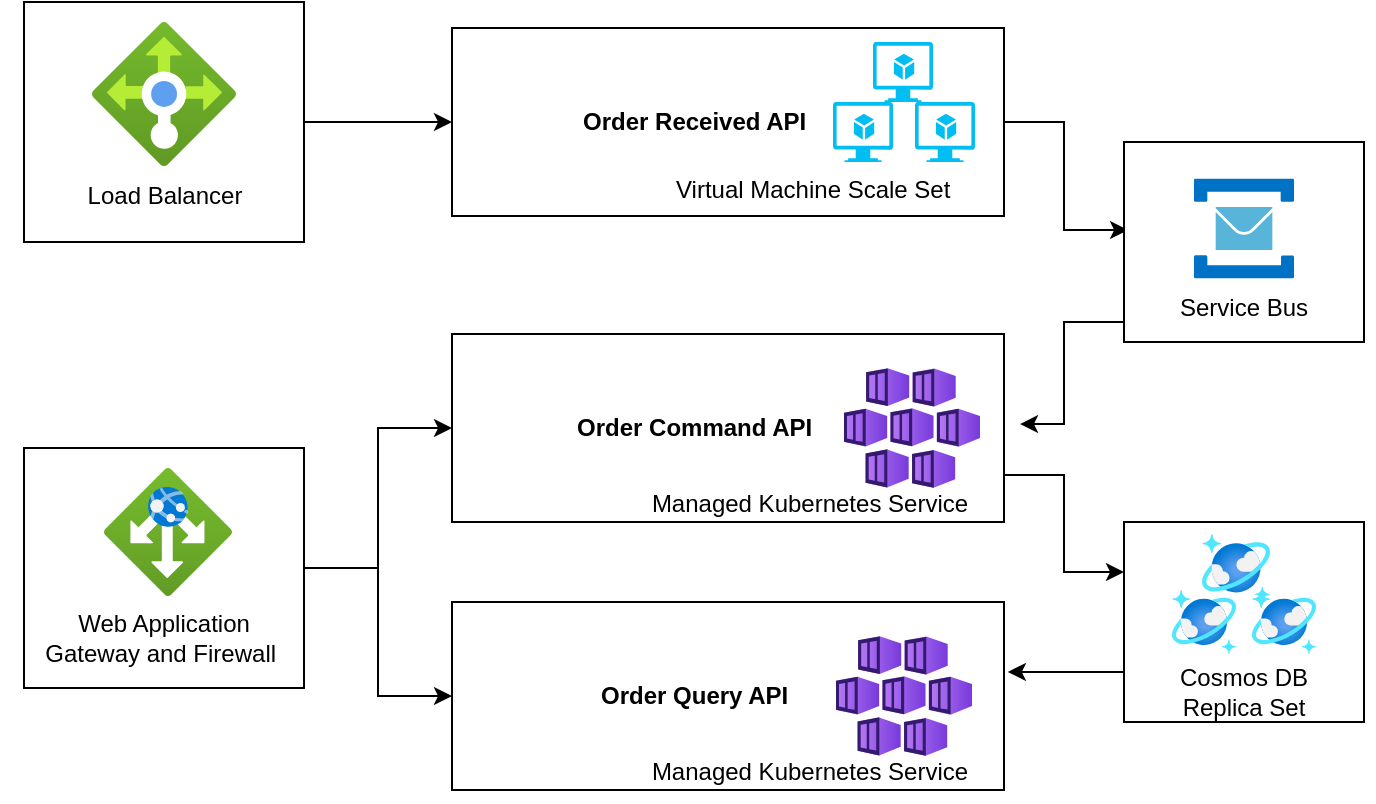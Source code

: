 <mxfile version="22.0.8" type="github">
  <diagram name="Page-1" id="RzCiEBjRraIQC5C2OHAX">
    <mxGraphModel dx="1434" dy="758" grid="1" gridSize="10" guides="1" tooltips="1" connect="1" arrows="1" fold="1" page="1" pageScale="1" pageWidth="827" pageHeight="1169" math="0" shadow="0">
      <root>
        <mxCell id="0" />
        <mxCell id="1" parent="0" />
        <mxCell id="qAXU_QblyjmCjn5gIZvt-41" value="" style="edgeStyle=orthogonalEdgeStyle;rounded=0;orthogonalLoop=1;jettySize=auto;html=1;" edge="1" parent="1" source="qAXU_QblyjmCjn5gIZvt-3" target="qAXU_QblyjmCjn5gIZvt-28">
          <mxGeometry relative="1" as="geometry" />
        </mxCell>
        <mxCell id="qAXU_QblyjmCjn5gIZvt-42" style="edgeStyle=orthogonalEdgeStyle;rounded=0;orthogonalLoop=1;jettySize=auto;html=1;entryX=0;entryY=0.5;entryDx=0;entryDy=0;" edge="1" parent="1" source="qAXU_QblyjmCjn5gIZvt-3" target="qAXU_QblyjmCjn5gIZvt-19">
          <mxGeometry relative="1" as="geometry" />
        </mxCell>
        <mxCell id="qAXU_QblyjmCjn5gIZvt-3" value="" style="rounded=0;whiteSpace=wrap;html=1;" vertex="1" parent="1">
          <mxGeometry x="90" y="333" width="140" height="120" as="geometry" />
        </mxCell>
        <mxCell id="qAXU_QblyjmCjn5gIZvt-1" value="" style="image;aspect=fixed;html=1;points=[];align=center;fontSize=12;image=img/lib/azure2/networking/Application_Gateways.svg;" vertex="1" parent="1">
          <mxGeometry x="130" y="343" width="64" height="64" as="geometry" />
        </mxCell>
        <mxCell id="qAXU_QblyjmCjn5gIZvt-2" value="Web Application Gateway and Firewall&amp;nbsp;" style="text;html=1;strokeColor=none;fillColor=none;align=center;verticalAlign=middle;whiteSpace=wrap;rounded=0;" vertex="1" parent="1">
          <mxGeometry x="93.25" y="413" width="133.5" height="30" as="geometry" />
        </mxCell>
        <mxCell id="qAXU_QblyjmCjn5gIZvt-44" value="" style="edgeStyle=orthogonalEdgeStyle;rounded=0;orthogonalLoop=1;jettySize=auto;html=1;entryX=0.017;entryY=0.44;entryDx=0;entryDy=0;entryPerimeter=0;" edge="1" parent="1" source="qAXU_QblyjmCjn5gIZvt-4" target="qAXU_QblyjmCjn5gIZvt-18">
          <mxGeometry relative="1" as="geometry" />
        </mxCell>
        <mxCell id="qAXU_QblyjmCjn5gIZvt-4" value="&lt;b&gt;Order Received API&amp;nbsp; &amp;nbsp; &amp;nbsp; &amp;nbsp; &amp;nbsp;&amp;nbsp;&lt;/b&gt;" style="rounded=0;whiteSpace=wrap;html=1;" vertex="1" parent="1">
          <mxGeometry x="304" y="123" width="276" height="94" as="geometry" />
        </mxCell>
        <mxCell id="qAXU_QblyjmCjn5gIZvt-14" value="" style="edgeStyle=orthogonalEdgeStyle;rounded=0;orthogonalLoop=1;jettySize=auto;html=1;" edge="1" parent="1" source="qAXU_QblyjmCjn5gIZvt-8" target="qAXU_QblyjmCjn5gIZvt-4">
          <mxGeometry relative="1" as="geometry" />
        </mxCell>
        <mxCell id="qAXU_QblyjmCjn5gIZvt-8" value="" style="rounded=0;whiteSpace=wrap;html=1;" vertex="1" parent="1">
          <mxGeometry x="90" y="110" width="140" height="120" as="geometry" />
        </mxCell>
        <mxCell id="qAXU_QblyjmCjn5gIZvt-9" value="" style="image;aspect=fixed;html=1;points=[];align=center;fontSize=12;image=img/lib/azure2/networking/Load_Balancers.svg;" vertex="1" parent="1">
          <mxGeometry x="124" y="120" width="72" height="72" as="geometry" />
        </mxCell>
        <mxCell id="qAXU_QblyjmCjn5gIZvt-10" value="Load Balancer" style="text;html=1;strokeColor=none;fillColor=none;align=center;verticalAlign=middle;whiteSpace=wrap;rounded=0;" vertex="1" parent="1">
          <mxGeometry x="78.5" y="192" width="163" height="30" as="geometry" />
        </mxCell>
        <mxCell id="qAXU_QblyjmCjn5gIZvt-13" value="" style="verticalLabelPosition=bottom;html=1;verticalAlign=top;align=center;strokeColor=none;fillColor=#00BEF2;shape=mxgraph.azure.virtual_machine_feature;pointerEvents=1;" vertex="1" parent="1">
          <mxGeometry x="494.5" y="160" width="30" height="30" as="geometry" />
        </mxCell>
        <mxCell id="qAXU_QblyjmCjn5gIZvt-18" value="" style="rounded=0;whiteSpace=wrap;html=1;" vertex="1" parent="1">
          <mxGeometry x="640" y="180" width="120" height="100" as="geometry" />
        </mxCell>
        <mxCell id="qAXU_QblyjmCjn5gIZvt-30" style="edgeStyle=orthogonalEdgeStyle;rounded=0;orthogonalLoop=1;jettySize=auto;html=1;exitX=1;exitY=0.75;exitDx=0;exitDy=0;entryX=0;entryY=0.25;entryDx=0;entryDy=0;" edge="1" parent="1" source="qAXU_QblyjmCjn5gIZvt-19" target="qAXU_QblyjmCjn5gIZvt-29">
          <mxGeometry relative="1" as="geometry" />
        </mxCell>
        <mxCell id="qAXU_QblyjmCjn5gIZvt-19" value="&lt;b&gt;Order Command API&amp;nbsp; &amp;nbsp; &amp;nbsp; &amp;nbsp; &amp;nbsp;&amp;nbsp;&lt;/b&gt;" style="rounded=0;whiteSpace=wrap;html=1;" vertex="1" parent="1">
          <mxGeometry x="304" y="276" width="276" height="94" as="geometry" />
        </mxCell>
        <mxCell id="qAXU_QblyjmCjn5gIZvt-21" style="edgeStyle=orthogonalEdgeStyle;rounded=0;orthogonalLoop=1;jettySize=auto;html=1;entryX=1.029;entryY=0.479;entryDx=0;entryDy=0;entryPerimeter=0;" edge="1" parent="1" source="qAXU_QblyjmCjn5gIZvt-18" target="qAXU_QblyjmCjn5gIZvt-19">
          <mxGeometry relative="1" as="geometry">
            <Array as="points">
              <mxPoint x="610" y="270" />
              <mxPoint x="610" y="321" />
            </Array>
          </mxGeometry>
        </mxCell>
        <mxCell id="qAXU_QblyjmCjn5gIZvt-22" value="" style="image;sketch=0;aspect=fixed;html=1;points=[];align=center;fontSize=12;image=img/lib/mscae/Service_Bus.svg;" vertex="1" parent="1">
          <mxGeometry x="675" y="198.25" width="50" height="50" as="geometry" />
        </mxCell>
        <mxCell id="qAXU_QblyjmCjn5gIZvt-25" value="Service Bus" style="text;html=1;strokeColor=none;fillColor=none;align=center;verticalAlign=middle;whiteSpace=wrap;rounded=0;" vertex="1" parent="1">
          <mxGeometry x="635" y="248.25" width="130" height="30" as="geometry" />
        </mxCell>
        <mxCell id="qAXU_QblyjmCjn5gIZvt-27" value="" style="image;aspect=fixed;html=1;points=[];align=center;fontSize=12;image=img/lib/azure2/containers/Kubernetes_Services.svg;" vertex="1" parent="1">
          <mxGeometry x="500" y="293" width="68" height="60" as="geometry" />
        </mxCell>
        <mxCell id="qAXU_QblyjmCjn5gIZvt-28" value="&lt;b&gt;Order Query API&amp;nbsp; &amp;nbsp; &amp;nbsp; &amp;nbsp; &amp;nbsp;&amp;nbsp;&lt;/b&gt;" style="rounded=0;whiteSpace=wrap;html=1;" vertex="1" parent="1">
          <mxGeometry x="304" y="410" width="276" height="94" as="geometry" />
        </mxCell>
        <mxCell id="qAXU_QblyjmCjn5gIZvt-29" value="" style="rounded=0;whiteSpace=wrap;html=1;" vertex="1" parent="1">
          <mxGeometry x="640" y="370" width="120" height="100" as="geometry" />
        </mxCell>
        <mxCell id="qAXU_QblyjmCjn5gIZvt-31" style="edgeStyle=orthogonalEdgeStyle;rounded=0;orthogonalLoop=1;jettySize=auto;html=1;exitX=0;exitY=0.75;exitDx=0;exitDy=0;entryX=1.007;entryY=0.372;entryDx=0;entryDy=0;entryPerimeter=0;" edge="1" parent="1" source="qAXU_QblyjmCjn5gIZvt-29" target="qAXU_QblyjmCjn5gIZvt-28">
          <mxGeometry relative="1" as="geometry" />
        </mxCell>
        <mxCell id="qAXU_QblyjmCjn5gIZvt-32" value="" style="image;aspect=fixed;html=1;points=[];align=center;fontSize=12;image=img/lib/azure2/containers/Kubernetes_Services.svg;" vertex="1" parent="1">
          <mxGeometry x="496" y="427" width="68" height="60" as="geometry" />
        </mxCell>
        <mxCell id="qAXU_QblyjmCjn5gIZvt-33" value="" style="image;aspect=fixed;html=1;points=[];align=center;fontSize=12;image=img/lib/azure2/databases/Azure_Cosmos_DB.svg;" vertex="1" parent="1">
          <mxGeometry x="679" y="376" width="34" height="34" as="geometry" />
        </mxCell>
        <mxCell id="qAXU_QblyjmCjn5gIZvt-34" value="" style="image;aspect=fixed;html=1;points=[];align=center;fontSize=12;image=img/lib/azure2/databases/Azure_Cosmos_DB.svg;" vertex="1" parent="1">
          <mxGeometry x="704" y="404" width="32" height="32" as="geometry" />
        </mxCell>
        <mxCell id="qAXU_QblyjmCjn5gIZvt-36" value="" style="image;aspect=fixed;html=1;points=[];align=center;fontSize=12;image=img/lib/azure2/databases/Azure_Cosmos_DB.svg;" vertex="1" parent="1">
          <mxGeometry x="664" y="404" width="32" height="32" as="geometry" />
        </mxCell>
        <mxCell id="qAXU_QblyjmCjn5gIZvt-39" value="Cosmos DB Replica Set" style="text;html=1;strokeColor=none;fillColor=none;align=center;verticalAlign=middle;whiteSpace=wrap;rounded=0;" vertex="1" parent="1">
          <mxGeometry x="660" y="440" width="80" height="30" as="geometry" />
        </mxCell>
        <mxCell id="qAXU_QblyjmCjn5gIZvt-45" value="" style="verticalLabelPosition=bottom;html=1;verticalAlign=top;align=center;strokeColor=none;fillColor=#00BEF2;shape=mxgraph.azure.virtual_machine_feature;pointerEvents=1;" vertex="1" parent="1">
          <mxGeometry x="514.5" y="130" width="30" height="30" as="geometry" />
        </mxCell>
        <mxCell id="qAXU_QblyjmCjn5gIZvt-48" value="" style="verticalLabelPosition=bottom;html=1;verticalAlign=top;align=center;strokeColor=none;fillColor=#00BEF2;shape=mxgraph.azure.virtual_machine_feature;pointerEvents=1;" vertex="1" parent="1">
          <mxGeometry x="535.5" y="160" width="30" height="30" as="geometry" />
        </mxCell>
        <mxCell id="qAXU_QblyjmCjn5gIZvt-49" value="Managed Kubernetes Service" style="text;html=1;strokeColor=none;fillColor=none;align=center;verticalAlign=middle;whiteSpace=wrap;rounded=0;" vertex="1" parent="1">
          <mxGeometry x="398" y="346" width="170" height="30" as="geometry" />
        </mxCell>
        <mxCell id="qAXU_QblyjmCjn5gIZvt-50" value="Managed Kubernetes Service" style="text;html=1;strokeColor=none;fillColor=none;align=center;verticalAlign=middle;whiteSpace=wrap;rounded=0;" vertex="1" parent="1">
          <mxGeometry x="398" y="480" width="170" height="30" as="geometry" />
        </mxCell>
        <mxCell id="qAXU_QblyjmCjn5gIZvt-51" value="Virtual Machine Scale Set" style="text;whiteSpace=wrap;" vertex="1" parent="1">
          <mxGeometry x="414" y="190" width="170" height="40" as="geometry" />
        </mxCell>
      </root>
    </mxGraphModel>
  </diagram>
</mxfile>
